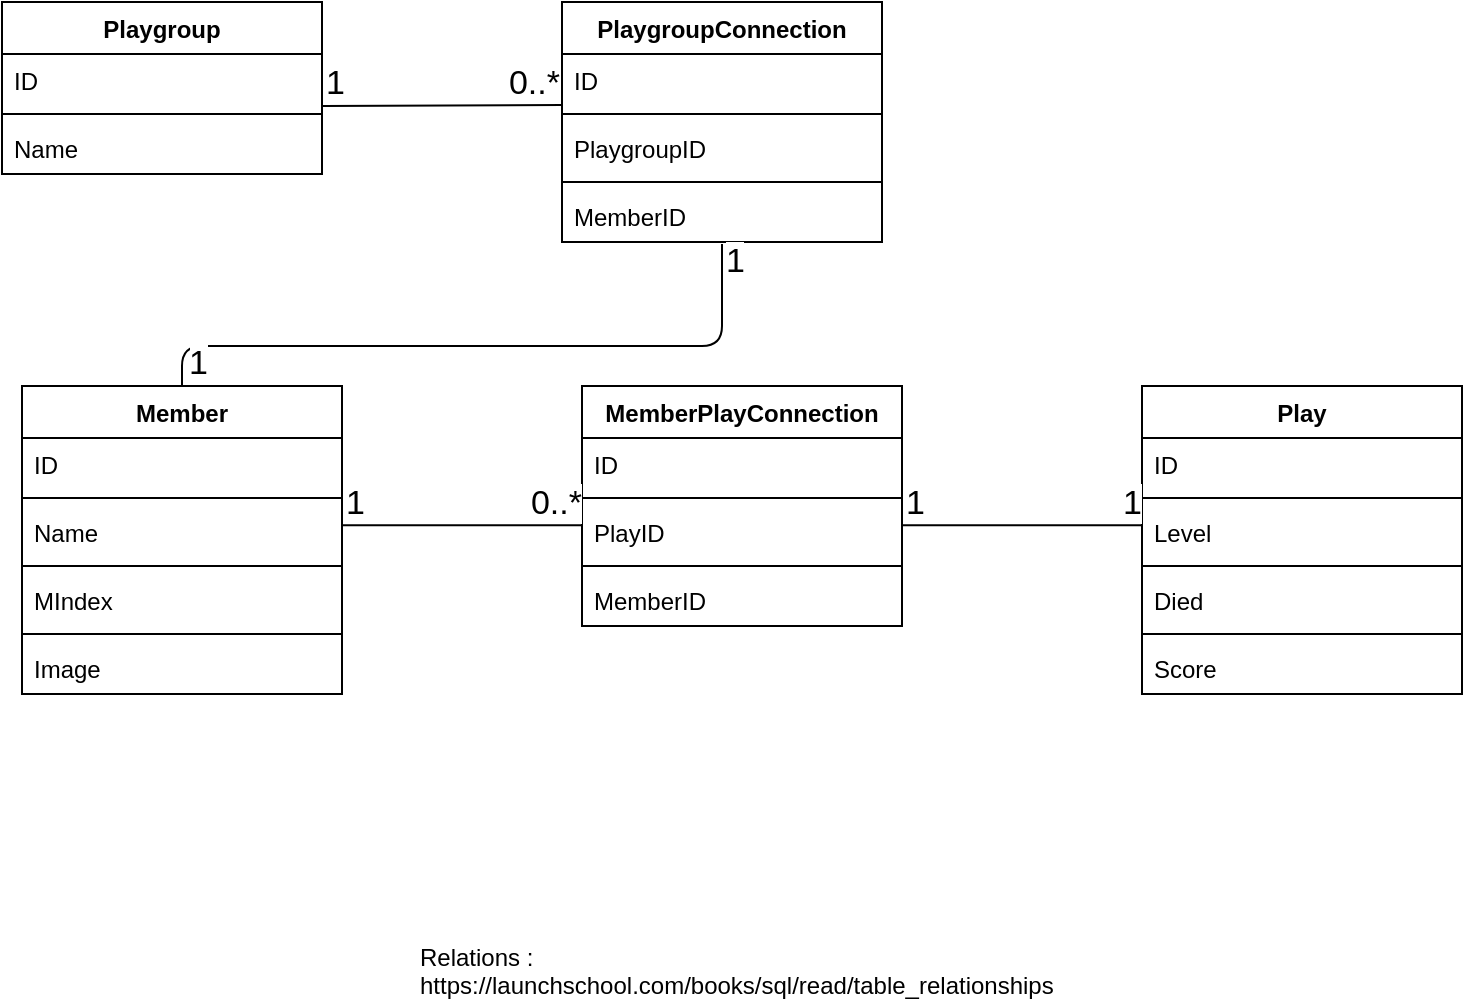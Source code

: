 <mxfile version="12.2.4" pages="1"><diagram id="o87LVyeUy7OBUxQvr2xn" name="FørsteForsøg"><mxGraphModel dx="1430" dy="504" grid="1" gridSize="10" guides="1" tooltips="1" connect="1" arrows="1" fold="1" page="1" pageScale="1" pageWidth="827" pageHeight="1169" math="0" shadow="0"><root><mxCell id="0"/><mxCell id="1" parent="0"/><mxCell id="2" value="Playgroup" style="swimlane;fontStyle=1;align=center;verticalAlign=top;childLayout=stackLayout;horizontal=1;startSize=26;horizontalStack=0;resizeParent=1;resizeParentMax=0;resizeLast=0;collapsible=1;marginBottom=0;" parent="1" vertex="1"><mxGeometry x="40" y="18" width="160" height="86" as="geometry"/></mxCell><mxCell id="3" value="ID" style="text;strokeColor=none;fillColor=none;align=left;verticalAlign=top;spacingLeft=4;spacingRight=4;overflow=hidden;rotatable=0;points=[[0,0.5],[1,0.5]];portConstraint=eastwest;" parent="2" vertex="1"><mxGeometry y="26" width="160" height="26" as="geometry"/></mxCell><mxCell id="4" value="" style="line;strokeWidth=1;fillColor=none;align=left;verticalAlign=middle;spacingTop=-1;spacingLeft=3;spacingRight=3;rotatable=0;labelPosition=right;points=[];portConstraint=eastwest;" parent="2" vertex="1"><mxGeometry y="52" width="160" height="8" as="geometry"/></mxCell><mxCell id="5" value="Name" style="text;strokeColor=none;fillColor=none;align=left;verticalAlign=top;spacingLeft=4;spacingRight=4;overflow=hidden;rotatable=0;points=[[0,0.5],[1,0.5]];portConstraint=eastwest;" parent="2" vertex="1"><mxGeometry y="60" width="160" height="26" as="geometry"/></mxCell><mxCell id="6" value="PlaygroupConnection" style="swimlane;fontStyle=1;align=center;verticalAlign=top;childLayout=stackLayout;horizontal=1;startSize=26;horizontalStack=0;resizeParent=1;resizeParentMax=0;resizeLast=0;collapsible=1;marginBottom=0;" parent="1" vertex="1"><mxGeometry x="320" y="18" width="160" height="120" as="geometry"/></mxCell><mxCell id="7" value="ID" style="text;strokeColor=none;fillColor=none;align=left;verticalAlign=top;spacingLeft=4;spacingRight=4;overflow=hidden;rotatable=0;points=[[0,0.5],[1,0.5]];portConstraint=eastwest;" parent="6" vertex="1"><mxGeometry y="26" width="160" height="26" as="geometry"/></mxCell><mxCell id="8" value="" style="line;strokeWidth=1;fillColor=none;align=left;verticalAlign=middle;spacingTop=-1;spacingLeft=3;spacingRight=3;rotatable=0;labelPosition=right;points=[];portConstraint=eastwest;" parent="6" vertex="1"><mxGeometry y="52" width="160" height="8" as="geometry"/></mxCell><mxCell id="15" value="PlaygroupID" style="text;strokeColor=none;fillColor=none;align=left;verticalAlign=top;spacingLeft=4;spacingRight=4;overflow=hidden;rotatable=0;points=[[0,0.5],[1,0.5]];portConstraint=eastwest;" parent="6" vertex="1"><mxGeometry y="60" width="160" height="26" as="geometry"/></mxCell><mxCell id="16" value="" style="line;strokeWidth=1;fillColor=none;align=left;verticalAlign=middle;spacingTop=-1;spacingLeft=3;spacingRight=3;rotatable=0;labelPosition=right;points=[];portConstraint=eastwest;" parent="6" vertex="1"><mxGeometry y="86" width="160" height="8" as="geometry"/></mxCell><mxCell id="9" value="MemberID" style="text;strokeColor=none;fillColor=none;align=left;verticalAlign=top;spacingLeft=4;spacingRight=4;overflow=hidden;rotatable=0;points=[[0,0.5],[1,0.5]];portConstraint=eastwest;" parent="6" vertex="1"><mxGeometry y="94" width="160" height="26" as="geometry"/></mxCell><mxCell id="17" value="Member" style="swimlane;fontStyle=1;align=center;verticalAlign=top;childLayout=stackLayout;horizontal=1;startSize=26;horizontalStack=0;resizeParent=1;resizeParentMax=0;resizeLast=0;collapsible=1;marginBottom=0;" parent="1" vertex="1"><mxGeometry x="50" y="210" width="160" height="154" as="geometry"/></mxCell><mxCell id="18" value="ID" style="text;strokeColor=none;fillColor=none;align=left;verticalAlign=top;spacingLeft=4;spacingRight=4;overflow=hidden;rotatable=0;points=[[0,0.5],[1,0.5]];portConstraint=eastwest;" parent="17" vertex="1"><mxGeometry y="26" width="160" height="26" as="geometry"/></mxCell><mxCell id="19" value="" style="line;strokeWidth=1;fillColor=none;align=left;verticalAlign=middle;spacingTop=-1;spacingLeft=3;spacingRight=3;rotatable=0;labelPosition=right;points=[];portConstraint=eastwest;" parent="17" vertex="1"><mxGeometry y="52" width="160" height="8" as="geometry"/></mxCell><mxCell id="20" value="Name" style="text;strokeColor=none;fillColor=none;align=left;verticalAlign=top;spacingLeft=4;spacingRight=4;overflow=hidden;rotatable=0;points=[[0,0.5],[1,0.5]];portConstraint=eastwest;" parent="17" vertex="1"><mxGeometry y="60" width="160" height="26" as="geometry"/></mxCell><mxCell id="21" value="" style="line;strokeWidth=1;fillColor=none;align=left;verticalAlign=middle;spacingTop=-1;spacingLeft=3;spacingRight=3;rotatable=0;labelPosition=right;points=[];portConstraint=eastwest;" parent="17" vertex="1"><mxGeometry y="86" width="160" height="8" as="geometry"/></mxCell><mxCell id="22" value="MIndex" style="text;strokeColor=none;fillColor=none;align=left;verticalAlign=top;spacingLeft=4;spacingRight=4;overflow=hidden;rotatable=0;points=[[0,0.5],[1,0.5]];portConstraint=eastwest;" parent="17" vertex="1"><mxGeometry y="94" width="160" height="26" as="geometry"/></mxCell><mxCell id="65" value="" style="line;strokeWidth=1;fillColor=none;align=left;verticalAlign=middle;spacingTop=-1;spacingLeft=3;spacingRight=3;rotatable=0;labelPosition=right;points=[];portConstraint=eastwest;" parent="17" vertex="1"><mxGeometry y="120" width="160" height="8" as="geometry"/></mxCell><mxCell id="64" value="Image" style="text;strokeColor=none;fillColor=none;align=left;verticalAlign=top;spacingLeft=4;spacingRight=4;overflow=hidden;rotatable=0;points=[[0,0.5],[1,0.5]];portConstraint=eastwest;" parent="17" vertex="1"><mxGeometry y="128" width="160" height="26" as="geometry"/></mxCell><mxCell id="30" value="" style="endArrow=none;html=1;edgeStyle=orthogonalEdgeStyle;" parent="1" edge="1"><mxGeometry relative="1" as="geometry"><mxPoint x="200" y="70" as="sourcePoint"/><mxPoint x="320" y="69.5" as="targetPoint"/><Array as="points"><mxPoint x="200" y="70"/></Array></mxGeometry></mxCell><mxCell id="31" value="1" style="resizable=0;html=1;align=left;verticalAlign=bottom;labelBackgroundColor=#ffffff;fontSize=17;" parent="30" connectable="0" vertex="1"><mxGeometry x="-1" relative="1" as="geometry"><mxPoint y="0.5" as="offset"/></mxGeometry></mxCell><mxCell id="32" value="0..*" style="resizable=0;html=1;align=right;verticalAlign=bottom;labelBackgroundColor=#ffffff;fontSize=17;" parent="30" connectable="0" vertex="1"><mxGeometry x="1" relative="1" as="geometry"><mxPoint y="0.5" as="offset"/></mxGeometry></mxCell><mxCell id="33" value="" style="endArrow=none;html=1;edgeStyle=orthogonalEdgeStyle;exitX=0.5;exitY=1.038;exitDx=0;exitDy=0;exitPerimeter=0;entryX=0.5;entryY=0;entryDx=0;entryDy=0;" parent="1" source="9" target="17" edge="1"><mxGeometry relative="1" as="geometry"><mxPoint x="299.741" y="200.448" as="sourcePoint"/><mxPoint x="419.741" y="200.448" as="targetPoint"/><Array as="points"><mxPoint x="400" y="190"/><mxPoint x="130" y="190"/></Array></mxGeometry></mxCell><mxCell id="34" value="1" style="resizable=0;html=1;align=left;verticalAlign=bottom;labelBackgroundColor=#ffffff;fontSize=17;" parent="33" connectable="0" vertex="1"><mxGeometry x="-1" relative="1" as="geometry"><mxPoint y="21" as="offset"/></mxGeometry></mxCell><mxCell id="35" value="1" style="resizable=0;html=1;align=right;verticalAlign=bottom;labelBackgroundColor=#ffffff;fontSize=17;" parent="33" connectable="0" vertex="1"><mxGeometry x="1" relative="1" as="geometry"><mxPoint x="13.5" y="0.5" as="offset"/></mxGeometry></mxCell><mxCell id="36" value="Play" style="swimlane;fontStyle=1;align=center;verticalAlign=top;childLayout=stackLayout;horizontal=1;startSize=26;horizontalStack=0;resizeParent=1;resizeParentMax=0;resizeLast=0;collapsible=1;marginBottom=0;" parent="1" vertex="1"><mxGeometry x="610" y="210" width="160" height="154" as="geometry"/></mxCell><mxCell id="37" value="ID" style="text;strokeColor=none;fillColor=none;align=left;verticalAlign=top;spacingLeft=4;spacingRight=4;overflow=hidden;rotatable=0;points=[[0,0.5],[1,0.5]];portConstraint=eastwest;" parent="36" vertex="1"><mxGeometry y="26" width="160" height="26" as="geometry"/></mxCell><mxCell id="38" value="" style="line;strokeWidth=1;fillColor=none;align=left;verticalAlign=middle;spacingTop=-1;spacingLeft=3;spacingRight=3;rotatable=0;labelPosition=right;points=[];portConstraint=eastwest;" parent="36" vertex="1"><mxGeometry y="52" width="160" height="8" as="geometry"/></mxCell><mxCell id="39" value="Level" style="text;strokeColor=none;fillColor=none;align=left;verticalAlign=top;spacingLeft=4;spacingRight=4;overflow=hidden;rotatable=0;points=[[0,0.5],[1,0.5]];portConstraint=eastwest;" parent="36" vertex="1"><mxGeometry y="60" width="160" height="26" as="geometry"/></mxCell><mxCell id="40" value="" style="line;strokeWidth=1;fillColor=none;align=left;verticalAlign=middle;spacingTop=-1;spacingLeft=3;spacingRight=3;rotatable=0;labelPosition=right;points=[];portConstraint=eastwest;" parent="36" vertex="1"><mxGeometry y="86" width="160" height="8" as="geometry"/></mxCell><mxCell id="41" value="Died" style="text;strokeColor=none;fillColor=none;align=left;verticalAlign=top;spacingLeft=4;spacingRight=4;overflow=hidden;rotatable=0;points=[[0,0.5],[1,0.5]];portConstraint=eastwest;" parent="36" vertex="1"><mxGeometry y="94" width="160" height="26" as="geometry"/></mxCell><mxCell id="49" value="" style="line;strokeWidth=1;fillColor=none;align=left;verticalAlign=middle;spacingTop=-1;spacingLeft=3;spacingRight=3;rotatable=0;labelPosition=right;points=[];portConstraint=eastwest;" parent="36" vertex="1"><mxGeometry y="120" width="160" height="8" as="geometry"/></mxCell><mxCell id="50" value="Score" style="text;strokeColor=none;fillColor=none;align=left;verticalAlign=top;spacingLeft=4;spacingRight=4;overflow=hidden;rotatable=0;points=[[0,0.5],[1,0.5]];portConstraint=eastwest;" parent="36" vertex="1"><mxGeometry y="128" width="160" height="26" as="geometry"/></mxCell><mxCell id="42" value="MemberPlayConnection" style="swimlane;fontStyle=1;align=center;verticalAlign=top;childLayout=stackLayout;horizontal=1;startSize=26;horizontalStack=0;resizeParent=1;resizeParentMax=0;resizeLast=0;collapsible=1;marginBottom=0;" parent="1" vertex="1"><mxGeometry x="330" y="210" width="160" height="120" as="geometry"/></mxCell><mxCell id="43" value="ID" style="text;strokeColor=none;fillColor=none;align=left;verticalAlign=top;spacingLeft=4;spacingRight=4;overflow=hidden;rotatable=0;points=[[0,0.5],[1,0.5]];portConstraint=eastwest;" parent="42" vertex="1"><mxGeometry y="26" width="160" height="26" as="geometry"/></mxCell><mxCell id="44" value="" style="line;strokeWidth=1;fillColor=none;align=left;verticalAlign=middle;spacingTop=-1;spacingLeft=3;spacingRight=3;rotatable=0;labelPosition=right;points=[];portConstraint=eastwest;" parent="42" vertex="1"><mxGeometry y="52" width="160" height="8" as="geometry"/></mxCell><mxCell id="45" value="PlayID" style="text;strokeColor=none;fillColor=none;align=left;verticalAlign=top;spacingLeft=4;spacingRight=4;overflow=hidden;rotatable=0;points=[[0,0.5],[1,0.5]];portConstraint=eastwest;" parent="42" vertex="1"><mxGeometry y="60" width="160" height="26" as="geometry"/></mxCell><mxCell id="46" value="" style="line;strokeWidth=1;fillColor=none;align=left;verticalAlign=middle;spacingTop=-1;spacingLeft=3;spacingRight=3;rotatable=0;labelPosition=right;points=[];portConstraint=eastwest;" parent="42" vertex="1"><mxGeometry y="86" width="160" height="8" as="geometry"/></mxCell><mxCell id="47" value="MemberID" style="text;strokeColor=none;fillColor=none;align=left;verticalAlign=top;spacingLeft=4;spacingRight=4;overflow=hidden;rotatable=0;points=[[0,0.5],[1,0.5]];portConstraint=eastwest;" parent="42" vertex="1"><mxGeometry y="94" width="160" height="26" as="geometry"/></mxCell><mxCell id="58" value="" style="endArrow=none;html=1;edgeStyle=orthogonalEdgeStyle;" parent="1" edge="1"><mxGeometry relative="1" as="geometry"><mxPoint x="210" y="279.667" as="sourcePoint"/><mxPoint x="330" y="279.667" as="targetPoint"/><Array as="points"><mxPoint x="210" y="280"/></Array></mxGeometry></mxCell><mxCell id="59" value="1" style="resizable=0;html=1;align=left;verticalAlign=bottom;labelBackgroundColor=#ffffff;fontSize=17;" parent="58" connectable="0" vertex="1"><mxGeometry x="-1" relative="1" as="geometry"><mxPoint y="0.5" as="offset"/></mxGeometry></mxCell><mxCell id="60" value="0..*" style="resizable=0;html=1;align=right;verticalAlign=bottom;labelBackgroundColor=#ffffff;fontSize=17;" parent="58" connectable="0" vertex="1"><mxGeometry x="1" relative="1" as="geometry"><mxPoint y="0.5" as="offset"/></mxGeometry></mxCell><mxCell id="61" value="" style="endArrow=none;html=1;edgeStyle=orthogonalEdgeStyle;" parent="1" edge="1"><mxGeometry relative="1" as="geometry"><mxPoint x="490" y="279.667" as="sourcePoint"/><mxPoint x="610" y="279.667" as="targetPoint"/><Array as="points"><mxPoint x="490" y="280"/></Array></mxGeometry></mxCell><mxCell id="62" value="1" style="resizable=0;html=1;align=left;verticalAlign=bottom;labelBackgroundColor=#ffffff;fontSize=17;" parent="61" connectable="0" vertex="1"><mxGeometry x="-1" relative="1" as="geometry"><mxPoint y="0.5" as="offset"/></mxGeometry></mxCell><mxCell id="63" value="1" style="resizable=0;html=1;align=right;verticalAlign=bottom;labelBackgroundColor=#ffffff;fontSize=17;" parent="61" connectable="0" vertex="1"><mxGeometry x="1" relative="1" as="geometry"><mxPoint y="0.5" as="offset"/></mxGeometry></mxCell><mxCell id="66" value="Relations :&lt;br&gt;https://launchschool.com/books/sql/read/table_relationships" style="text;html=1;resizable=0;points=[];autosize=1;align=left;verticalAlign=top;spacingTop=-4;" parent="1" vertex="1"><mxGeometry x="247" y="486" width="330" height="30" as="geometry"/></mxCell><mxCell id="67" value="&amp;nbsp;" style="text;html=1;resizable=0;points=[];autosize=1;align=left;verticalAlign=top;spacingTop=-4;" parent="1" vertex="1"><mxGeometry x="161" y="129" width="20" height="20" as="geometry"/></mxCell></root></mxGraphModel></diagram></mxfile>